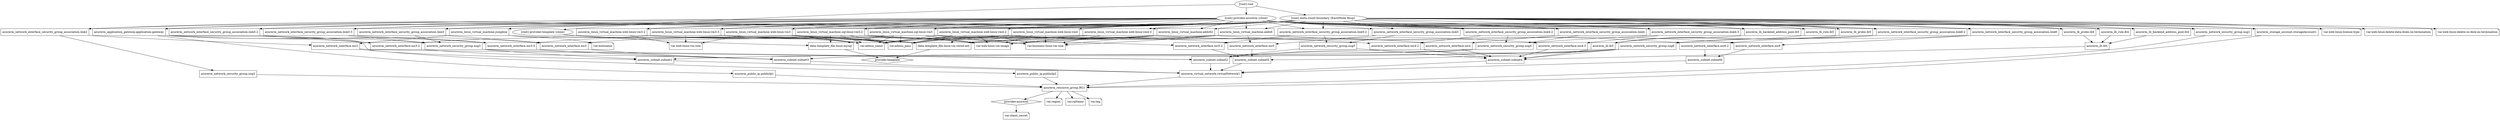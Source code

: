 digraph {
        compound = "true"
        newrank = "true"
        subgraph "root" {
                "[root] azurerm_application_gateway.application-gateway" [label = "azurerm_application_gateway.application-gateway", shape = "box"]
                "[root] azurerm_lb.lb4" [label = "azurerm_lb.lb4", shape = "box"]
                "[root] azurerm_lb.lb5" [label = "azurerm_lb.lb5", shape = "box"]
                "[root] azurerm_lb_backend_address_pool.lb4" [label = "azurerm_lb_backend_address_pool.lb4", shape = "box"]
                "[root] azurerm_lb_backend_address_pool.lb5" [label = "azurerm_lb_backend_address_pool.lb5", shape = "box"]
                "[root] azurerm_lb_probe.lb4" [label = "azurerm_lb_probe.lb4", shape = "box"]
                "[root] azurerm_lb_probe.lb5" [label = "azurerm_lb_probe.lb5", shape = "box"]
                "[root] azurerm_lb_rule.lb4" [label = "azurerm_lb_rule.lb4", shape = "box"]
                "[root] azurerm_lb_rule.lb5" [label = "azurerm_lb_rule.lb5", shape = "box"]
                "[root] azurerm_linux_virtual_machine.adds6" [label = "azurerm_linux_virtual_machine.adds6", shape = "box"]
                "[root] azurerm_linux_virtual_machine.adds62" [label = "azurerm_linux_virtual_machine.adds62", shape = "box"]
                "[root] azurerm_linux_virtual_machine.jumpbox" [label = "azurerm_linux_virtual_machine.jumpbox", shape = "box"]
                "[root] azurerm_linux_virtual_machine.sql-linux-vm5" [label = "azurerm_linux_virtual_machine.sql-linux-vm5", shape = "box"]
                "[root] azurerm_linux_virtual_machine.sql-linux-vm5-2" [label = "azurerm_linux_virtual_machine.sql-linux-vm5-2", shape = "box"]
                "[root] azurerm_linux_virtual_machine.web-linux-vm3" [label = "azurerm_linux_virtual_machine.web-linux-vm3", shape = "box"]
                "[root] azurerm_linux_virtual_machine.web-linux-vm3-2" [label = "azurerm_linux_virtual_machine.web-linux-vm3-2", shape = "box"]
                "[root] azurerm_linux_virtual_machine.web-linux-vm3-3" [label = "azurerm_linux_virtual_machine.web-linux-vm3-3", shape = "box"]
                "[root] azurerm_linux_virtual_machine.web-linux-vm4" [label = "azurerm_linux_virtual_machine.web-linux-vm4", shape = "box"]
                "[root] azurerm_linux_virtual_machine.web-linux-vm4-2" [label = "azurerm_linux_virtual_machine.web-linux-vm4-2", shape = "box"]
                "[root] azurerm_linux_virtual_machine.web-linux-vm4-3" [label = "azurerm_linux_virtual_machine.web-linux-vm4-3", shape = "box"]
                "[root] azurerm_network_interface.nic2" [label = "azurerm_network_interface.nic2", shape = "box"]
                "[root] azurerm_network_interface.nic3" [label = "azurerm_network_interface.nic3", shape = "box"]
                "[root] azurerm_network_interface.nic3-2" [label = "azurerm_network_interface.nic3-2", shape = "box"]
                "[root] azurerm_network_interface.nic3-3" [label = "azurerm_network_interface.nic3-3", shape = "box"]
                "[root] azurerm_network_interface.nic4" [label = "azurerm_network_interface.nic4", shape = "box"]
                "[root] azurerm_network_interface.nic4-2" [label = "azurerm_network_interface.nic4-2", shape = "box"]
                "[root] azurerm_network_interface.nic4-3" [label = "azurerm_network_interface.nic4-3", shape = "box"]
                "[root] azurerm_network_interface.nic5" [label = "azurerm_network_interface.nic5", shape = "box"]
                "[root] azurerm_network_interface.nic5-2" [label = "azurerm_network_interface.nic5-2", shape = "box"]
                "[root] azurerm_network_interface.nic6" [label = "azurerm_network_interface.nic6", shape = "box"]
                "[root] azurerm_network_interface.nic6-2" [label = "azurerm_network_interface.nic6-2", shape = "box"]
                "[root] azurerm_network_interface_security_group_association.link2" [label = "azurerm_network_interface_security_group_association.link2", shape = "box"]
                "[root] azurerm_network_interface_security_group_association.link3" [label = "azurerm_network_interface_security_group_association.link3", shape = "box"]
                "[root] azurerm_network_interface_security_group_association.link3-2" [label = "azurerm_network_interface_security_group_association.link3-2", shape = "box"]
                "[root] azurerm_network_interface_security_group_association.link3-3" [label = "azurerm_network_interface_security_group_association.link3-3", shape = "box"]
                "[root] azurerm_network_interface_security_group_association.link4" [label = "azurerm_network_interface_security_group_association.link4", shape = "box"]
                "[root] azurerm_network_interface_security_group_association.link4-2" [label = "azurerm_network_interface_security_group_association.link4-2", shape = "box"]
                "[root] azurerm_network_interface_security_group_association.link4-3" [label = "azurerm_network_interface_security_group_association.link4-3", shape = "box"]
                "[root] azurerm_network_interface_security_group_association.link5" [label = "azurerm_network_interface_security_group_association.link5", shape = "box"]
                "[root] azurerm_network_interface_security_group_association.link5-2" [label = "azurerm_network_interface_security_group_association.link5-2", shape = "box"]
                "[root] azurerm_network_interface_security_group_association.link6" [label = "azurerm_network_interface_security_group_association.link6", shape = "box"]
                "[root] azurerm_network_interface_security_group_association.link6-2" [label = "azurerm_network_interface_security_group_association.link6-2", shape = "box"]
                "[root] azurerm_network_security_group.nsg1" [label = "azurerm_network_security_group.nsg1", shape = "box"]
                "[root] azurerm_network_security_group.nsg2" [label = "azurerm_network_security_group.nsg2", shape = "box"]
                "[root] azurerm_network_security_group.nsg3" [label = "azurerm_network_security_group.nsg3", shape = "box"]
                "[root] azurerm_network_security_group.nsg4" [label = "azurerm_network_security_group.nsg4", shape = "box"]
                "[root] azurerm_network_security_group.nsg5" [label = "azurerm_network_security_group.nsg5", shape = "box"]
                "[root] azurerm_network_security_group.nsg6" [label = "azurerm_network_security_group.nsg6", shape = "box"]
                "[root] azurerm_public_ip.publicIp1" [label = "azurerm_public_ip.publicIp1", shape = "box"]
                "[root] azurerm_public_ip.publicIp2" [label = "azurerm_public_ip.publicIp2", shape = "box"]
                "[root] azurerm_resource_group.RG1" [label = "azurerm_resource_group.RG1", shape = "box"]
                "[root] azurerm_storage_account.storageAccount1" [label = "azurerm_storage_account.storageAccount1", shape = "box"]
                "[root] azurerm_subnet.subnet1" [label = "azurerm_subnet.subnet1", shape = "box"]
                "[root] azurerm_subnet.subnet2" [label = "azurerm_subnet.subnet2", shape = "box"]
                "[root] azurerm_subnet.subnet3" [label = "azurerm_subnet.subnet3", shape = "box"]
                "[root] azurerm_subnet.subnet4" [label = "azurerm_subnet.subnet4", shape = "box"]
                "[root] azurerm_subnet.subnet5" [label = "azurerm_subnet.subnet5", shape = "box"]
                "[root] azurerm_subnet.subnet6" [label = "azurerm_subnet.subnet6", shape = "box"]
                "[root] azurerm_virtual_network.virtualNetwork1" [label = "azurerm_virtual_network.virtualNetwork1", shape = "box"]
                "[root] data.template_file.linux-mysql" [label = "data.template_file.linux-mysql", shape = "box"]
                "[root] data.template_file.linux-vm-cloud-init" [label = "data.template_file.linux-vm-cloud-init", shape = "box"]
                "[root] provider.azurerm" [label = "provider.azurerm", shape = "diamond"]
                "[root] provider.template" [label = "provider.template", shape = "diamond"]
                "[root] var.admin_name" [label = "var.admin_name", shape = "note"]
                "[root] var.admin_pass" [label = "var.admin_pass", shape = "note"]
                "[root] var.business-linux-vm-size" [label = "var.business-linux-vm-size", shape = "note"]
                "[root] var.client_secret" [label = "var.client_secret", shape = "note"]
                "[root] var.hostname" [label = "var.hostname", shape = "note"]
                "[root] var.region" [label = "var.region", shape = "note"]
                "[root] var.rgName" [label = "var.rgName", shape = "note"]
                "[root] var.tag" [label = "var.tag", shape = "note"]
                "[root] var.web-linux-delete-data-disks-on-termination" [label = "var.web-linux-delete-data-disks-on-termination", shape = "note"]
                "[root] var.web-linux-delete-os-disk-on-termination" [label = "var.web-linux-delete-os-disk-on-termination", shape = "note"]
                "[root] var.web-linux-license-type" [label = "var.web-linux-license-type", shape = "note"]
                "[root] var.web-linux-vm-image" [label = "var.web-linux-vm-image", shape = "note"]
                "[root] var.web-linux-vm-size" [label = "var.web-linux-vm-size", shape = "note"]
                "[root] azurerm_application_gateway.application-gateway" -> "[root] azurerm_network_interface.nic3"
                "[root] azurerm_application_gateway.application-gateway" -> "[root] azurerm_network_interface.nic3-2"
                "[root] azurerm_application_gateway.application-gateway" -> "[root] azurerm_network_interface.nic3-3"
                "[root] azurerm_application_gateway.application-gateway" -> "[root] azurerm_public_ip.publicIp1"
                "[root] azurerm_application_gateway.application-gateway" -> "[root] azurerm_subnet.subnet1"
                "[root] azurerm_lb.lb4" -> "[root] azurerm_subnet.subnet4"
                "[root] azurerm_lb.lb5" -> "[root] azurerm_subnet.subnet4"
                "[root] azurerm_lb_backend_address_pool.lb4" -> "[root] azurerm_lb.lb4"
                "[root] azurerm_lb_backend_address_pool.lb5" -> "[root] azurerm_lb.lb5"
                "[root] azurerm_lb_probe.lb4" -> "[root] azurerm_lb.lb4"
                "[root] azurerm_lb_probe.lb5" -> "[root] azurerm_lb.lb5"
                "[root] azurerm_lb_rule.lb4" -> "[root] azurerm_lb.lb4"
                "[root] azurerm_lb_rule.lb5" -> "[root] azurerm_lb.lb5"
                "[root] azurerm_linux_virtual_machine.adds6" -> "[root] azurerm_network_interface.nic5"
                "[root] azurerm_linux_virtual_machine.adds6" -> "[root] azurerm_network_interface.nic6"
                "[root] azurerm_linux_virtual_machine.adds6" -> "[root] data.template_file.linux-vm-cloud-init"
                "[root] azurerm_linux_virtual_machine.adds6" -> "[root] var.admin_name"
                "[root] azurerm_linux_virtual_machine.adds6" -> "[root] var.admin_pass"
                "[root] azurerm_linux_virtual_machine.adds6" -> "[root] var.business-linux-vm-size"
                "[root] azurerm_linux_virtual_machine.adds6" -> "[root] var.web-linux-vm-image"
                "[root] azurerm_linux_virtual_machine.adds62" -> "[root] azurerm_network_interface.nic6-2"
                "[root] azurerm_linux_virtual_machine.adds62" -> "[root] data.template_file.linux-vm-cloud-init"
                "[root] azurerm_linux_virtual_machine.adds62" -> "[root] var.admin_name"
                "[root] azurerm_linux_virtual_machine.adds62" -> "[root] var.admin_pass"
                "[root] azurerm_linux_virtual_machine.adds62" -> "[root] var.business-linux-vm-size"
                "[root] azurerm_linux_virtual_machine.adds62" -> "[root] var.web-linux-vm-image"
                "[root] azurerm_linux_virtual_machine.jumpbox" -> "[root] azurerm_network_interface.nic2"
                "[root] azurerm_linux_virtual_machine.jumpbox" -> "[root] var.admin_name"
                "[root] azurerm_linux_virtual_machine.jumpbox" -> "[root] var.admin_pass"
                "[root] azurerm_linux_virtual_machine.jumpbox" -> "[root] var.hostname"
                "[root] azurerm_linux_virtual_machine.sql-linux-vm5" -> "[root] azurerm_network_interface.nic5"
                "[root] azurerm_linux_virtual_machine.sql-linux-vm5" -> "[root] data.template_file.linux-mysql"
                "[root] azurerm_linux_virtual_machine.sql-linux-vm5" -> "[root] var.admin_name"
                "[root] azurerm_linux_virtual_machine.sql-linux-vm5" -> "[root] var.admin_pass"
                "[root] azurerm_linux_virtual_machine.sql-linux-vm5" -> "[root] var.business-linux-vm-size"
                "[root] azurerm_linux_virtual_machine.sql-linux-vm5" -> "[root] var.web-linux-vm-image"
                "[root] azurerm_linux_virtual_machine.sql-linux-vm5-2" -> "[root] azurerm_network_interface.nic5-2"
                "[root] azurerm_linux_virtual_machine.sql-linux-vm5-2" -> "[root] data.template_file.linux-mysql"
                "[root] azurerm_linux_virtual_machine.sql-linux-vm5-2" -> "[root] var.admin_name"
                "[root] azurerm_linux_virtual_machine.sql-linux-vm5-2" -> "[root] var.admin_pass"
                "[root] azurerm_linux_virtual_machine.sql-linux-vm5-2" -> "[root] var.business-linux-vm-size"
                "[root] azurerm_linux_virtual_machine.sql-linux-vm5-2" -> "[root] var.web-linux-vm-image"
                "[root] azurerm_linux_virtual_machine.web-linux-vm3" -> "[root] azurerm_network_interface.nic3"
                "[root] azurerm_linux_virtual_machine.web-linux-vm3" -> "[root] data.template_file.linux-vm-cloud-init"
                "[root] azurerm_linux_virtual_machine.web-linux-vm3" -> "[root] var.admin_name"
                "[root] azurerm_linux_virtual_machine.web-linux-vm3" -> "[root] var.admin_pass"
                "[root] azurerm_linux_virtual_machine.web-linux-vm3" -> "[root] var.web-linux-vm-image"
                "[root] azurerm_linux_virtual_machine.web-linux-vm3" -> "[root] var.web-linux-vm-size"
                "[root] azurerm_linux_virtual_machine.web-linux-vm3-2" -> "[root] azurerm_network_interface.nic3-2"
                "[root] azurerm_linux_virtual_machine.web-linux-vm3-2" -> "[root] data.template_file.linux-vm-cloud-init"
                "[root] azurerm_linux_virtual_machine.web-linux-vm3-2" -> "[root] var.admin_name"
                "[root] azurerm_linux_virtual_machine.web-linux-vm3-2" -> "[root] var.admin_pass"
                "[root] azurerm_linux_virtual_machine.web-linux-vm3-2" -> "[root] var.web-linux-vm-image"
                "[root] azurerm_linux_virtual_machine.web-linux-vm3-2" -> "[root] var.web-linux-vm-size"
                "[root] azurerm_linux_virtual_machine.web-linux-vm3-3" -> "[root] azurerm_network_interface.nic3-3"
                "[root] azurerm_linux_virtual_machine.web-linux-vm3-3" -> "[root] data.template_file.linux-vm-cloud-init"
                "[root] azurerm_linux_virtual_machine.web-linux-vm3-3" -> "[root] var.admin_name"
                "[root] azurerm_linux_virtual_machine.web-linux-vm3-3" -> "[root] var.admin_pass"
                "[root] azurerm_linux_virtual_machine.web-linux-vm3-3" -> "[root] var.web-linux-vm-image"
                "[root] azurerm_linux_virtual_machine.web-linux-vm3-3" -> "[root] var.web-linux-vm-size"
                "[root] azurerm_linux_virtual_machine.web-linux-vm4" -> "[root] azurerm_network_interface.nic4"
                "[root] azurerm_linux_virtual_machine.web-linux-vm4" -> "[root] data.template_file.linux-vm-cloud-init"
                "[root] azurerm_linux_virtual_machine.web-linux-vm4" -> "[root] var.admin_name"
                "[root] azurerm_linux_virtual_machine.web-linux-vm4" -> "[root] var.admin_pass"
                "[root] azurerm_linux_virtual_machine.web-linux-vm4" -> "[root] var.business-linux-vm-size"
                "[root] azurerm_linux_virtual_machine.web-linux-vm4" -> "[root] var.web-linux-vm-image"
                "[root] azurerm_linux_virtual_machine.web-linux-vm4-2" -> "[root] azurerm_network_interface.nic4-2"
                "[root] azurerm_linux_virtual_machine.web-linux-vm4-2" -> "[root] data.template_file.linux-vm-cloud-init"
                "[root] azurerm_linux_virtual_machine.web-linux-vm4-2" -> "[root] var.admin_name"
                "[root] azurerm_linux_virtual_machine.web-linux-vm4-2" -> "[root] var.admin_pass"
                "[root] azurerm_linux_virtual_machine.web-linux-vm4-2" -> "[root] var.business-linux-vm-size"
                "[root] azurerm_linux_virtual_machine.web-linux-vm4-2" -> "[root] var.web-linux-vm-image"
                "[root] azurerm_linux_virtual_machine.web-linux-vm4-3" -> "[root] azurerm_network_interface.nic4-3"
                "[root] azurerm_linux_virtual_machine.web-linux-vm4-3" -> "[root] data.template_file.linux-vm-cloud-init"
                "[root] azurerm_linux_virtual_machine.web-linux-vm4-3" -> "[root] var.admin_name"
                "[root] azurerm_linux_virtual_machine.web-linux-vm4-3" -> "[root] var.admin_pass"
                "[root] azurerm_linux_virtual_machine.web-linux-vm4-3" -> "[root] var.business-linux-vm-size"
                "[root] azurerm_linux_virtual_machine.web-linux-vm4-3" -> "[root] var.web-linux-vm-image"
                "[root] azurerm_network_interface.nic2" -> "[root] azurerm_public_ip.publicIp2"
                "[root] azurerm_network_interface.nic2" -> "[root] azurerm_subnet.subnet2"
                "[root] azurerm_network_interface.nic3" -> "[root] azurerm_subnet.subnet3"
                "[root] azurerm_network_interface.nic3-2" -> "[root] azurerm_subnet.subnet3"
                "[root] azurerm_network_interface.nic3-3" -> "[root] azurerm_subnet.subnet3"
                "[root] azurerm_network_interface.nic4" -> "[root] azurerm_subnet.subnet4"
                "[root] azurerm_network_interface.nic4-2" -> "[root] azurerm_subnet.subnet4"
                "[root] azurerm_network_interface.nic4-3" -> "[root] azurerm_subnet.subnet4"
                "[root] azurerm_network_interface.nic5" -> "[root] azurerm_subnet.subnet5"
                "[root] azurerm_network_interface.nic5-2" -> "[root] azurerm_subnet.subnet5"
                "[root] azurerm_network_interface.nic6" -> "[root] azurerm_subnet.subnet6"
                "[root] azurerm_network_interface.nic6-2" -> "[root] azurerm_subnet.subnet6"
                "[root] azurerm_network_interface_security_group_association.link2" -> "[root] azurerm_network_interface.nic2"
                "[root] azurerm_network_interface_security_group_association.link2" -> "[root] azurerm_network_security_group.nsg2"
                "[root] azurerm_network_interface_security_group_association.link3" -> "[root] azurerm_network_interface.nic3"
                "[root] azurerm_network_interface_security_group_association.link3" -> "[root] azurerm_network_security_group.nsg3"
                "[root] azurerm_network_interface_security_group_association.link3-2" -> "[root] azurerm_network_interface.nic3-2"
                "[root] azurerm_network_interface_security_group_association.link3-2" -> "[root] azurerm_network_security_group.nsg3"
                "[root] azurerm_network_interface_security_group_association.link3-3" -> "[root] azurerm_network_interface.nic3-3"
                "[root] azurerm_network_interface_security_group_association.link3-3" -> "[root] azurerm_network_security_group.nsg3"
                "[root] azurerm_network_interface_security_group_association.link4" -> "[root] azurerm_network_interface.nic4"
                "[root] azurerm_network_interface_security_group_association.link4" -> "[root] azurerm_network_security_group.nsg4"
                "[root] azurerm_network_interface_security_group_association.link4-2" -> "[root] azurerm_network_interface.nic4-2"
                "[root] azurerm_network_interface_security_group_association.link4-2" -> "[root] azurerm_network_security_group.nsg4"
                "[root] azurerm_network_interface_security_group_association.link4-3" -> "[root] azurerm_network_interface.nic4-3"
                "[root] azurerm_network_interface_security_group_association.link4-3" -> "[root] azurerm_network_security_group.nsg4"
                "[root] azurerm_network_interface_security_group_association.link5" -> "[root] azurerm_network_interface.nic5"
                "[root] azurerm_network_interface_security_group_association.link5" -> "[root] azurerm_network_security_group.nsg5"
                "[root] azurerm_network_interface_security_group_association.link5-2" -> "[root] azurerm_network_interface.nic5-2"
                "[root] azurerm_network_interface_security_group_association.link5-2" -> "[root] azurerm_network_security_group.nsg5"
                "[root] azurerm_network_interface_security_group_association.link6" -> "[root] azurerm_network_interface.nic6"
                "[root] azurerm_network_interface_security_group_association.link6" -> "[root] azurerm_network_security_group.nsg6"
                "[root] azurerm_network_interface_security_group_association.link6-2" -> "[root] azurerm_network_interface.nic6-2"
                "[root] azurerm_network_interface_security_group_association.link6-2" -> "[root] azurerm_network_security_group.nsg6"
                "[root] azurerm_network_security_group.nsg1" -> "[root] azurerm_resource_group.RG1"
                "[root] azurerm_network_security_group.nsg2" -> "[root] azurerm_resource_group.RG1"
                "[root] azurerm_network_security_group.nsg3" -> "[root] azurerm_subnet.subnet1"
                "[root] azurerm_network_security_group.nsg3" -> "[root] azurerm_subnet.subnet2"
                "[root] azurerm_network_security_group.nsg4" -> "[root] azurerm_subnet.subnet2"
                "[root] azurerm_network_security_group.nsg4" -> "[root] azurerm_subnet.subnet3"
                "[root] azurerm_network_security_group.nsg5" -> "[root] azurerm_subnet.subnet2"
                "[root] azurerm_network_security_group.nsg5" -> "[root] azurerm_subnet.subnet4"
                "[root] azurerm_network_security_group.nsg6" -> "[root] azurerm_subnet.subnet1"
                "[root] azurerm_network_security_group.nsg6" -> "[root] azurerm_subnet.subnet2"
                "[root] azurerm_network_security_group.nsg6" -> "[root] azurerm_subnet.subnet3"
                "[root] azurerm_network_security_group.nsg6" -> "[root] azurerm_subnet.subnet4"
                "[root] azurerm_network_security_group.nsg6" -> "[root] azurerm_subnet.subnet5"
                "[root] azurerm_public_ip.publicIp1" -> "[root] azurerm_resource_group.RG1"
                "[root] azurerm_public_ip.publicIp2" -> "[root] azurerm_resource_group.RG1"
                "[root] azurerm_resource_group.RG1" -> "[root] provider.azurerm"
                "[root] azurerm_resource_group.RG1" -> "[root] var.region"
                "[root] azurerm_resource_group.RG1" -> "[root] var.rgName"
                "[root] azurerm_resource_group.RG1" -> "[root] var.tag"
                "[root] azurerm_storage_account.storageAccount1" -> "[root] azurerm_resource_group.RG1"
                "[root] azurerm_subnet.subnet1" -> "[root] azurerm_virtual_network.virtualNetwork1"
                "[root] azurerm_subnet.subnet2" -> "[root] azurerm_virtual_network.virtualNetwork1"
                "[root] azurerm_subnet.subnet3" -> "[root] azurerm_virtual_network.virtualNetwork1"
                "[root] azurerm_subnet.subnet4" -> "[root] azurerm_virtual_network.virtualNetwork1"
                "[root] azurerm_subnet.subnet5" -> "[root] azurerm_virtual_network.virtualNetwork1"
                "[root] azurerm_subnet.subnet6" -> "[root] azurerm_virtual_network.virtualNetwork1"
                "[root] azurerm_virtual_network.virtualNetwork1" -> "[root] azurerm_resource_group.RG1"
                "[root] data.template_file.linux-mysql" -> "[root] provider.template"
                "[root] data.template_file.linux-vm-cloud-init" -> "[root] provider.template"
                "[root] meta.count-boundary (EachMode fixup)" -> "[root] azurerm_application_gateway.application-gateway"
                "[root] meta.count-boundary (EachMode fixup)" -> "[root] azurerm_lb_backend_address_pool.lb4"
                "[root] meta.count-boundary (EachMode fixup)" -> "[root] azurerm_lb_backend_address_pool.lb5"
                "[root] meta.count-boundary (EachMode fixup)" -> "[root] azurerm_lb_probe.lb4"
                "[root] meta.count-boundary (EachMode fixup)" -> "[root] azurerm_lb_probe.lb5"
                "[root] meta.count-boundary (EachMode fixup)" -> "[root] azurerm_lb_rule.lb4"
                "[root] meta.count-boundary (EachMode fixup)" -> "[root] azurerm_lb_rule.lb5"
                "[root] meta.count-boundary (EachMode fixup)" -> "[root] azurerm_linux_virtual_machine.adds6"
                "[root] meta.count-boundary (EachMode fixup)" -> "[root] azurerm_linux_virtual_machine.adds62"
                "[root] meta.count-boundary (EachMode fixup)" -> "[root] azurerm_linux_virtual_machine.jumpbox"
                "[root] meta.count-boundary (EachMode fixup)" -> "[root] azurerm_linux_virtual_machine.sql-linux-vm5"
                "[root] meta.count-boundary (EachMode fixup)" -> "[root] azurerm_linux_virtual_machine.sql-linux-vm5-2"
                "[root] meta.count-boundary (EachMode fixup)" -> "[root] azurerm_linux_virtual_machine.web-linux-vm3"
                "[root] meta.count-boundary (EachMode fixup)" -> "[root] azurerm_linux_virtual_machine.web-linux-vm3-2"
                "[root] meta.count-boundary (EachMode fixup)" -> "[root] azurerm_linux_virtual_machine.web-linux-vm3-3"
                "[root] meta.count-boundary (EachMode fixup)" -> "[root] azurerm_linux_virtual_machine.web-linux-vm4"
                "[root] meta.count-boundary (EachMode fixup)" -> "[root] azurerm_linux_virtual_machine.web-linux-vm4-2"
                "[root] meta.count-boundary (EachMode fixup)" -> "[root] azurerm_linux_virtual_machine.web-linux-vm4-3"
                "[root] meta.count-boundary (EachMode fixup)" -> "[root] azurerm_network_interface_security_group_association.link2"
                "[root] meta.count-boundary (EachMode fixup)" -> "[root] azurerm_network_interface_security_group_association.link3"
                "[root] meta.count-boundary (EachMode fixup)" -> "[root] azurerm_network_interface_security_group_association.link3-2"
                "[root] meta.count-boundary (EachMode fixup)" -> "[root] azurerm_network_interface_security_group_association.link3-3"
                "[root] meta.count-boundary (EachMode fixup)" -> "[root] azurerm_network_interface_security_group_association.link4"
                "[root] meta.count-boundary (EachMode fixup)" -> "[root] azurerm_network_interface_security_group_association.link4-2"
                "[root] meta.count-boundary (EachMode fixup)" -> "[root] azurerm_network_interface_security_group_association.link4-3"
                "[root] meta.count-boundary (EachMode fixup)" -> "[root] azurerm_network_interface_security_group_association.link5"
                "[root] meta.count-boundary (EachMode fixup)" -> "[root] azurerm_network_interface_security_group_association.link5-2"
                "[root] meta.count-boundary (EachMode fixup)" -> "[root] azurerm_network_interface_security_group_association.link6"
                "[root] meta.count-boundary (EachMode fixup)" -> "[root] azurerm_network_interface_security_group_association.link6-2"
                "[root] meta.count-boundary (EachMode fixup)" -> "[root] azurerm_network_security_group.nsg1"
                "[root] meta.count-boundary (EachMode fixup)" -> "[root] azurerm_storage_account.storageAccount1"
                "[root] meta.count-boundary (EachMode fixup)" -> "[root] var.web-linux-delete-data-disks-on-termination"
                "[root] meta.count-boundary (EachMode fixup)" -> "[root] var.web-linux-delete-os-disk-on-termination"
                "[root] meta.count-boundary (EachMode fixup)" -> "[root] var.web-linux-license-type"
                "[root] provider.azurerm (close)" -> "[root] azurerm_application_gateway.application-gateway"
                "[root] provider.azurerm (close)" -> "[root] azurerm_lb_backend_address_pool.lb4"
                "[root] provider.azurerm (close)" -> "[root] azurerm_lb_backend_address_pool.lb5"
                "[root] provider.azurerm (close)" -> "[root] azurerm_lb_probe.lb4"
                "[root] provider.azurerm (close)" -> "[root] azurerm_lb_probe.lb5"
                "[root] provider.azurerm (close)" -> "[root] azurerm_lb_rule.lb4"
                "[root] provider.azurerm (close)" -> "[root] azurerm_lb_rule.lb5"
                "[root] provider.azurerm (close)" -> "[root] azurerm_linux_virtual_machine.adds6"
                "[root] provider.azurerm (close)" -> "[root] azurerm_linux_virtual_machine.adds62"
                "[root] provider.azurerm (close)" -> "[root] azurerm_linux_virtual_machine.jumpbox"
                "[root] provider.azurerm (close)" -> "[root] azurerm_linux_virtual_machine.sql-linux-vm5"
                "[root] provider.azurerm (close)" -> "[root] azurerm_linux_virtual_machine.sql-linux-vm5-2"
                "[root] provider.azurerm (close)" -> "[root] azurerm_linux_virtual_machine.web-linux-vm3"
                "[root] provider.azurerm (close)" -> "[root] azurerm_linux_virtual_machine.web-linux-vm3-2"
                "[root] provider.azurerm (close)" -> "[root] azurerm_linux_virtual_machine.web-linux-vm3-3"
                "[root] provider.azurerm (close)" -> "[root] azurerm_linux_virtual_machine.web-linux-vm4"
                "[root] provider.azurerm (close)" -> "[root] azurerm_linux_virtual_machine.web-linux-vm4-2"
                "[root] provider.azurerm (close)" -> "[root] azurerm_linux_virtual_machine.web-linux-vm4-3"
                "[root] provider.azurerm (close)" -> "[root] azurerm_network_interface_security_group_association.link2"
                "[root] provider.azurerm (close)" -> "[root] azurerm_network_interface_security_group_association.link3"
                "[root] provider.azurerm (close)" -> "[root] azurerm_network_interface_security_group_association.link3-2"
                "[root] provider.azurerm (close)" -> "[root] azurerm_network_interface_security_group_association.link3-3"
                "[root] provider.azurerm (close)" -> "[root] azurerm_network_interface_security_group_association.link4"
                "[root] provider.azurerm (close)" -> "[root] azurerm_network_interface_security_group_association.link4-2"
                "[root] provider.azurerm (close)" -> "[root] azurerm_network_interface_security_group_association.link4-3"
                "[root] provider.azurerm (close)" -> "[root] azurerm_network_interface_security_group_association.link5"
                "[root] provider.azurerm (close)" -> "[root] azurerm_network_interface_security_group_association.link5-2"
                "[root] provider.azurerm (close)" -> "[root] azurerm_network_interface_security_group_association.link6"
                "[root] provider.azurerm (close)" -> "[root] azurerm_network_interface_security_group_association.link6-2"
                "[root] provider.azurerm (close)" -> "[root] azurerm_network_security_group.nsg1"
                "[root] provider.azurerm (close)" -> "[root] azurerm_storage_account.storageAccount1"
                "[root] provider.azurerm" -> "[root] var.client_secret"
                "[root] provider.template (close)" -> "[root] data.template_file.linux-mysql"
                "[root] provider.template (close)" -> "[root] data.template_file.linux-vm-cloud-init"
                "[root] root" -> "[root] meta.count-boundary (EachMode fixup)"
                "[root] root" -> "[root] provider.azurerm (close)"
                "[root] root" -> "[root] provider.template (close)"
        }
}